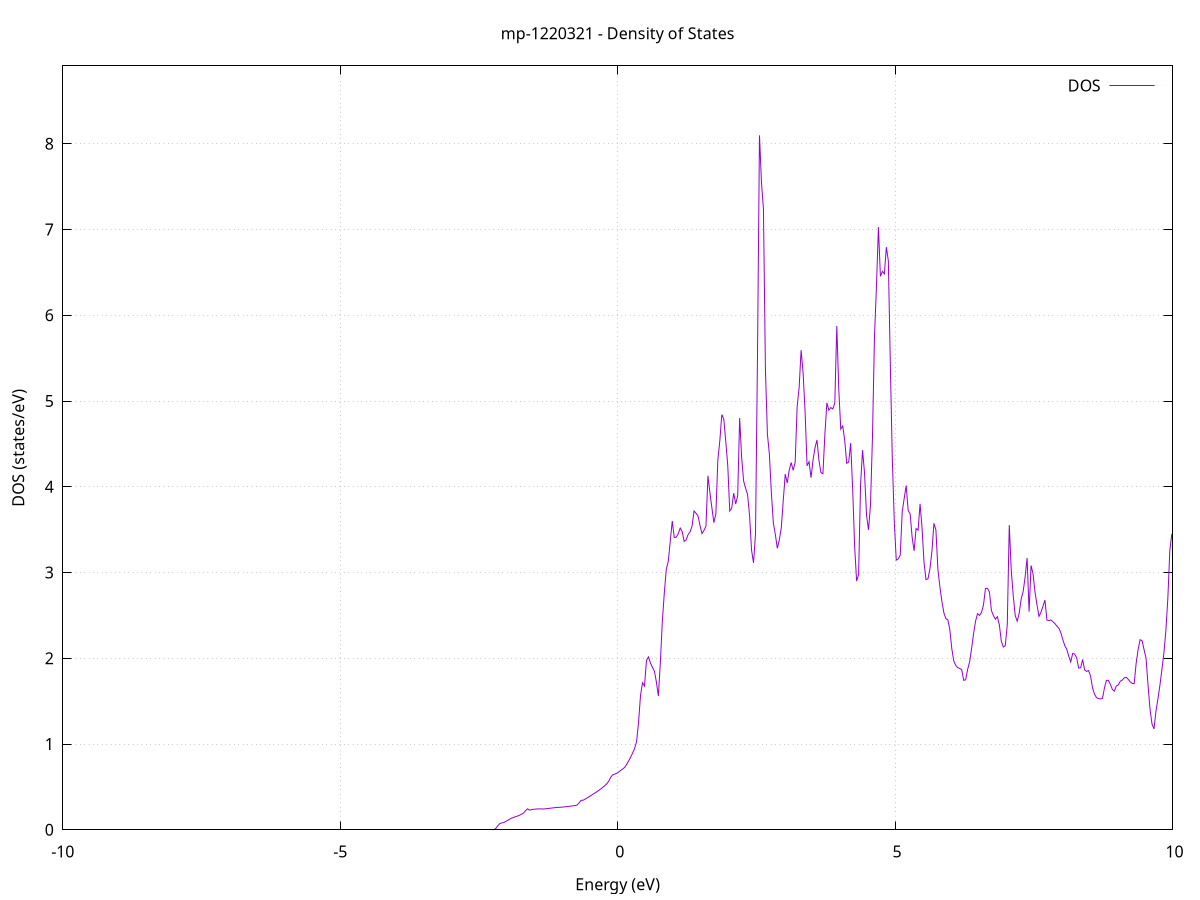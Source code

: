 set title 'mp-1220321 - Density of States'
set xlabel 'Energy (eV)'
set ylabel 'DOS (states/eV)'
set grid
set xrange [-10:10]
set yrange [0:8.909]
set xzeroaxis lt -1
set terminal png size 800,600
set output 'mp-1220321_dos_gnuplot.png'
plot '-' using 1:2 with lines title 'DOS'
-28.170300 0.000000
-28.134600 0.000000
-28.098900 0.000000
-28.063200 0.000000
-28.027400 0.000000
-27.991700 0.000000
-27.956000 0.000000
-27.920200 0.000000
-27.884500 0.000000
-27.848800 0.000000
-27.813100 0.000000
-27.777300 0.000000
-27.741600 0.000000
-27.705900 0.000000
-27.670100 0.000000
-27.634400 0.000000
-27.598700 0.000000
-27.563000 0.000000
-27.527200 0.000000
-27.491500 0.000000
-27.455800 0.000000
-27.420000 0.000000
-27.384300 0.000000
-27.348600 0.000000
-27.312900 0.000000
-27.277100 0.000000
-27.241400 0.000000
-27.205700 0.000000
-27.169900 0.000000
-27.134200 0.000000
-27.098500 0.000000
-27.062800 0.000000
-27.027000 0.000000
-26.991300 0.000000
-26.955600 0.000000
-26.919800 0.000000
-26.884100 0.000000
-26.848400 0.000000
-26.812700 0.000000
-26.776900 0.000000
-26.741200 0.000000
-26.705500 0.000000
-26.669700 0.000000
-26.634000 0.000000
-26.598300 0.000000
-26.562600 0.000000
-26.526800 0.000000
-26.491100 0.000000
-26.455400 0.000000
-26.419600 0.000000
-26.383900 0.000000
-26.348200 0.000000
-26.312500 0.000000
-26.276700 0.000000
-26.241000 0.000000
-26.205300 0.000000
-26.169500 0.000000
-26.133800 0.000000
-26.098100 0.000000
-26.062400 0.000000
-26.026600 0.000000
-25.990900 0.000000
-25.955200 0.000000
-25.919400 0.000000
-25.883700 0.000000
-25.848000 0.000000
-25.812300 0.000000
-25.776500 0.000000
-25.740800 0.000000
-25.705100 0.000000
-25.669300 0.000000
-25.633600 0.000000
-25.597900 0.000000
-25.562200 0.000000
-25.526400 0.000000
-25.490700 0.000000
-25.455000 0.000000
-25.419200 0.000000
-25.383500 0.000000
-25.347800 0.000000
-25.312100 0.000000
-25.276300 0.000000
-25.240600 0.000000
-25.204900 0.000000
-25.169100 0.000000
-25.133400 0.000000
-25.097700 0.000000
-25.062000 0.000000
-25.026200 0.000000
-24.990500 0.000000
-24.954800 0.000000
-24.919000 0.571800
-24.883300 2.633500
-24.847600 3.135700
-24.811900 3.144900
-24.776100 3.402400
-24.740400 3.920200
-24.704700 4.871800
-24.668900 4.534500
-24.633200 2.627200
-24.597500 2.233500
-24.561800 1.863200
-24.526000 1.438600
-24.490300 5.125300
-24.454600 5.892900
-24.418800 7.547200
-24.383100 0.724900
-24.347400 10.698100
-24.311700 13.531300
-24.275900 17.506000
-24.240200 2.683000
-24.204500 2.336800
-24.168700 2.382600
-24.133000 2.502300
-24.097300 2.794700
-24.061600 2.965200
-24.025800 3.243900
-23.990100 3.890000
-23.954400 4.368800
-23.918600 7.248500
-23.882900 5.357900
-23.847200 4.454200
-23.811500 3.904200
-23.775700 3.707100
-23.740000 3.334000
-23.704300 3.318000
-23.668500 2.998800
-23.632800 3.157400
-23.597100 0.000000
-23.561300 0.000000
-23.525600 0.000000
-23.489900 0.000000
-23.454200 0.000000
-23.418400 0.000000
-23.382700 0.000000
-23.347000 0.000000
-23.311200 0.000000
-23.275500 0.000000
-23.239800 0.000000
-23.204100 0.000000
-23.168300 0.000000
-23.132600 0.000000
-23.096900 0.000000
-23.061100 0.000000
-23.025400 0.000000
-22.989700 0.000000
-22.954000 0.000000
-22.918200 0.000000
-22.882500 0.000000
-22.846800 0.000000
-22.811000 0.000000
-22.775300 0.000000
-22.739600 0.000000
-22.703900 0.000000
-22.668100 0.000000
-22.632400 0.000000
-22.596700 0.000000
-22.560900 0.000000
-22.525200 0.000000
-22.489500 0.000000
-22.453800 0.000000
-22.418000 0.000000
-22.382300 0.000000
-22.346600 0.000000
-22.310800 0.000000
-22.275100 0.000000
-22.239400 0.000000
-22.203700 0.000000
-22.167900 0.000000
-22.132200 0.000000
-22.096500 0.000000
-22.060700 0.000000
-22.025000 0.000000
-21.989300 0.000000
-21.953600 0.000000
-21.917800 0.000000
-21.882100 0.000000
-21.846400 0.000000
-21.810600 0.000000
-21.774900 0.000000
-21.739200 0.000000
-21.703500 0.000000
-21.667700 0.000000
-21.632000 0.000000
-21.596300 0.000000
-21.560500 0.000000
-21.524800 0.000000
-21.489100 0.000000
-21.453400 0.000000
-21.417600 0.000000
-21.381900 0.000000
-21.346200 0.000000
-21.310400 0.000000
-21.274700 0.000000
-21.239000 0.000000
-21.203300 0.000000
-21.167500 0.000000
-21.131800 0.000000
-21.096100 0.000000
-21.060300 0.000000
-21.024600 0.000000
-20.988900 0.000000
-20.953200 0.000000
-20.917400 0.000000
-20.881700 0.000000
-20.846000 0.000000
-20.810200 0.000000
-20.774500 0.000000
-20.738800 0.000000
-20.703100 0.000000
-20.667300 0.000000
-20.631600 0.000000
-20.595900 0.000000
-20.560100 0.000000
-20.524400 0.000000
-20.488700 0.000000
-20.453000 0.000000
-20.417200 0.000000
-20.381500 0.000000
-20.345800 0.000000
-20.310000 0.000000
-20.274300 0.000000
-20.238600 0.000000
-20.202900 0.000000
-20.167100 0.000000
-20.131400 0.000000
-20.095700 0.000000
-20.059900 0.000000
-20.024200 0.000000
-19.988500 0.000000
-19.952800 0.000000
-19.917000 0.000000
-19.881300 0.000000
-19.845600 0.000000
-19.809800 0.000000
-19.774100 0.000000
-19.738400 0.000000
-19.702700 0.000000
-19.666900 0.000000
-19.631200 0.000000
-19.595500 0.000000
-19.559700 0.000000
-19.524000 0.000000
-19.488300 0.000000
-19.452600 0.000000
-19.416800 0.000000
-19.381100 0.000000
-19.345400 0.000000
-19.309600 0.000000
-19.273900 0.000000
-19.238200 0.000000
-19.202500 0.000000
-19.166700 0.000000
-19.131000 0.000000
-19.095300 0.000000
-19.059500 0.000000
-19.023800 0.000000
-18.988100 0.000000
-18.952400 0.000000
-18.916600 0.000000
-18.880900 0.000000
-18.845200 0.000000
-18.809400 0.000000
-18.773700 0.000000
-18.738000 0.000000
-18.702200 0.000000
-18.666500 0.000000
-18.630800 0.000000
-18.595100 0.000000
-18.559300 0.000000
-18.523600 0.000000
-18.487900 0.000000
-18.452100 0.000000
-18.416400 0.000000
-18.380700 0.000000
-18.345000 0.000000
-18.309200 0.000000
-18.273500 0.000000
-18.237800 0.000000
-18.202000 0.000000
-18.166300 0.000000
-18.130600 0.000000
-18.094900 0.000000
-18.059100 0.000000
-18.023400 0.000000
-17.987700 0.000000
-17.951900 0.000000
-17.916200 0.000000
-17.880500 0.000000
-17.844800 0.000000
-17.809000 0.000000
-17.773300 0.000000
-17.737600 0.000000
-17.701800 0.000000
-17.666100 0.000000
-17.630400 0.000000
-17.594700 0.000000
-17.558900 0.000000
-17.523200 0.000000
-17.487500 0.000000
-17.451700 0.000000
-17.416000 0.000000
-17.380300 0.000000
-17.344600 0.000000
-17.308800 0.000000
-17.273100 0.000000
-17.237400 0.000000
-17.201600 0.000000
-17.165900 0.000000
-17.130200 0.000000
-17.094500 0.000000
-17.058700 0.000000
-17.023000 0.000000
-16.987300 0.000000
-16.951500 0.000000
-16.915800 0.000000
-16.880100 0.000000
-16.844400 0.000000
-16.808600 0.000000
-16.772900 0.000000
-16.737200 0.000000
-16.701400 0.000000
-16.665700 0.000000
-16.630000 0.000000
-16.594300 0.000000
-16.558500 0.000000
-16.522800 0.000000
-16.487100 0.000000
-16.451300 0.000000
-16.415600 0.000000
-16.379900 0.000000
-16.344200 0.000000
-16.308400 0.000000
-16.272700 0.000000
-16.237000 0.000000
-16.201200 0.000000
-16.165500 0.000000
-16.129800 0.000000
-16.094100 0.000000
-16.058300 0.000000
-16.022600 0.000000
-15.986900 0.000000
-15.951100 0.000000
-15.915400 0.000000
-15.879700 0.000000
-15.844000 0.000000
-15.808200 0.000000
-15.772500 0.000000
-15.736800 0.000000
-15.701000 0.000000
-15.665300 0.000000
-15.629600 0.000000
-15.593900 0.000000
-15.558100 0.000000
-15.522400 0.000000
-15.486700 0.000000
-15.450900 0.000000
-15.415200 0.000000
-15.379500 0.000000
-15.343800 0.000000
-15.308000 0.000000
-15.272300 0.000000
-15.236600 0.000000
-15.200800 0.000000
-15.165100 0.000000
-15.129400 0.000000
-15.093700 0.000000
-15.057900 0.000000
-15.022200 0.000000
-14.986500 0.000000
-14.950700 0.000000
-14.915000 0.000000
-14.879300 0.000000
-14.843600 0.000000
-14.807800 0.000000
-14.772100 0.000000
-14.736400 0.000000
-14.700600 0.000000
-14.664900 0.000000
-14.629200 0.000000
-14.593500 0.000000
-14.557700 0.000000
-14.522000 0.000000
-14.486300 0.000000
-14.450500 0.000000
-14.414800 0.000000
-14.379100 0.000000
-14.343400 0.000000
-14.307600 0.000000
-14.271900 0.000000
-14.236200 0.000000
-14.200400 0.000000
-14.164700 0.000000
-14.129000 0.000000
-14.093300 0.000000
-14.057500 0.000000
-14.021800 0.000000
-13.986100 0.000000
-13.950300 0.000000
-13.914600 0.000000
-13.878900 0.000000
-13.843200 0.000000
-13.807400 0.000000
-13.771700 0.000000
-13.736000 0.000000
-13.700200 0.000000
-13.664500 0.000000
-13.628800 0.000000
-13.593000 0.000000
-13.557300 0.000000
-13.521600 0.000000
-13.485900 0.000000
-13.450100 0.000000
-13.414400 0.000000
-13.378700 0.000000
-13.342900 0.000000
-13.307200 0.000000
-13.271500 0.000000
-13.235800 0.000000
-13.200000 0.000000
-13.164300 0.000000
-13.128600 0.000000
-13.092800 0.000000
-13.057100 0.000000
-13.021400 0.000000
-12.985700 0.000000
-12.949900 0.000000
-12.914200 0.000000
-12.878500 0.000000
-12.842700 0.000000
-12.807000 0.000000
-12.771300 0.000000
-12.735600 0.000000
-12.699800 0.000000
-12.664100 0.000000
-12.628400 0.000000
-12.592600 0.000000
-12.556900 0.000000
-12.521200 0.000000
-12.485500 0.000000
-12.449700 0.000000
-12.414000 0.000000
-12.378300 0.000000
-12.342500 0.000000
-12.306800 0.000000
-12.271100 0.000000
-12.235400 0.000000
-12.199600 0.000000
-12.163900 0.000000
-12.128200 0.000000
-12.092400 0.000000
-12.056700 0.000000
-12.021000 0.000000
-11.985300 0.000000
-11.949500 0.000000
-11.913800 0.000000
-11.878100 0.000000
-11.842300 0.000000
-11.806600 0.000000
-11.770900 0.000000
-11.735200 0.000000
-11.699400 0.000000
-11.663700 0.000000
-11.628000 0.000000
-11.592200 0.000000
-11.556500 0.000000
-11.520800 0.000000
-11.485100 0.000000
-11.449300 0.000000
-11.413600 0.000000
-11.377900 0.000000
-11.342100 0.000000
-11.306400 0.000000
-11.270700 0.000000
-11.235000 0.000000
-11.199200 0.000000
-11.163500 0.000000
-11.127800 0.000000
-11.092000 0.000000
-11.056300 0.000000
-11.020600 0.000000
-10.984900 0.000000
-10.949100 0.000000
-10.913400 0.000000
-10.877700 0.000000
-10.841900 0.000000
-10.806200 0.000000
-10.770500 0.000000
-10.734800 0.000000
-10.699000 0.000000
-10.663300 0.000000
-10.627600 0.000000
-10.591800 0.000000
-10.556100 0.000000
-10.520400 0.000000
-10.484700 0.000000
-10.448900 0.000000
-10.413200 0.000000
-10.377500 0.000000
-10.341700 0.000000
-10.306000 0.000000
-10.270300 0.000000
-10.234600 0.000000
-10.198800 0.000000
-10.163100 0.000000
-10.127400 0.000000
-10.091600 0.000000
-10.055900 0.000000
-10.020200 0.000000
-9.984500 0.000000
-9.948700 0.000000
-9.913000 0.000000
-9.877300 0.000000
-9.841500 0.000000
-9.805800 0.000000
-9.770100 0.000000
-9.734400 0.000000
-9.698600 0.000000
-9.662900 0.000000
-9.627200 0.000000
-9.591400 0.000000
-9.555700 0.000000
-9.520000 0.000000
-9.484300 0.000000
-9.448500 0.000000
-9.412800 0.000000
-9.377100 0.000000
-9.341300 0.000000
-9.305600 0.000000
-9.269900 0.000000
-9.234200 0.000000
-9.198400 0.000000
-9.162700 0.000000
-9.127000 0.000000
-9.091200 0.000000
-9.055500 0.000000
-9.019800 0.000000
-8.984100 0.000000
-8.948300 0.000000
-8.912600 0.000000
-8.876900 0.000000
-8.841100 0.000000
-8.805400 0.000000
-8.769700 0.000000
-8.733900 0.000000
-8.698200 0.000000
-8.662500 0.000000
-8.626800 0.000000
-8.591000 0.000000
-8.555300 0.000000
-8.519600 0.000000
-8.483800 0.000000
-8.448100 0.000000
-8.412400 0.000000
-8.376700 0.000000
-8.340900 0.000000
-8.305200 0.000000
-8.269500 0.000000
-8.233700 0.000000
-8.198000 0.000000
-8.162300 0.000000
-8.126600 0.000000
-8.090800 0.000000
-8.055100 0.000000
-8.019400 0.000000
-7.983600 0.000000
-7.947900 0.000000
-7.912200 0.000000
-7.876500 0.000000
-7.840700 0.000000
-7.805000 0.000000
-7.769300 0.000000
-7.733500 0.000000
-7.697800 0.000000
-7.662100 0.000000
-7.626400 0.000000
-7.590600 0.000000
-7.554900 0.000000
-7.519200 0.000000
-7.483400 0.000000
-7.447700 0.000000
-7.412000 0.000000
-7.376300 0.000000
-7.340500 0.000000
-7.304800 0.000000
-7.269100 0.000000
-7.233300 0.000000
-7.197600 0.000000
-7.161900 0.000000
-7.126200 0.000000
-7.090400 0.000000
-7.054700 0.000000
-7.019000 0.000000
-6.983200 0.000000
-6.947500 0.000000
-6.911800 0.000000
-6.876100 0.000000
-6.840300 0.000000
-6.804600 0.000000
-6.768900 0.000000
-6.733100 0.000000
-6.697400 0.000000
-6.661700 0.000000
-6.626000 0.000000
-6.590200 0.000000
-6.554500 0.000000
-6.518800 0.000000
-6.483000 0.000000
-6.447300 0.000000
-6.411600 0.000000
-6.375900 0.000000
-6.340100 0.000000
-6.304400 0.000000
-6.268700 0.000000
-6.232900 0.000000
-6.197200 0.000000
-6.161500 0.000000
-6.125800 0.000000
-6.090000 0.000000
-6.054300 0.000000
-6.018600 0.000000
-5.982800 0.000000
-5.947100 0.000000
-5.911400 0.000000
-5.875700 0.000000
-5.839900 0.000000
-5.804200 0.000000
-5.768500 0.000000
-5.732700 0.000000
-5.697000 0.000000
-5.661300 0.000000
-5.625600 0.000000
-5.589800 0.000000
-5.554100 0.000000
-5.518400 0.000000
-5.482600 0.000000
-5.446900 0.000000
-5.411200 0.000000
-5.375500 0.000000
-5.339700 0.000000
-5.304000 0.000000
-5.268300 0.000000
-5.232500 0.000000
-5.196800 0.000000
-5.161100 0.000000
-5.125400 0.000000
-5.089600 0.000000
-5.053900 0.000000
-5.018200 0.000000
-4.982400 0.000000
-4.946700 0.000000
-4.911000 0.000000
-4.875300 0.000000
-4.839500 0.000000
-4.803800 0.000000
-4.768100 0.000000
-4.732300 0.000000
-4.696600 0.000000
-4.660900 0.000000
-4.625200 0.000000
-4.589400 0.000000
-4.553700 0.000000
-4.518000 0.000000
-4.482200 0.000000
-4.446500 0.000000
-4.410800 0.000000
-4.375100 0.000000
-4.339300 0.000000
-4.303600 0.000000
-4.267900 0.000000
-4.232100 0.000000
-4.196400 0.000000
-4.160700 0.000000
-4.125000 0.000000
-4.089200 0.000000
-4.053500 0.000000
-4.017800 0.000000
-3.982000 0.000000
-3.946300 0.000000
-3.910600 0.000000
-3.874800 0.000000
-3.839100 0.000000
-3.803400 0.000000
-3.767700 0.000000
-3.731900 0.000000
-3.696200 0.000000
-3.660500 0.000000
-3.624700 0.000000
-3.589000 0.000000
-3.553300 0.000000
-3.517600 0.000000
-3.481800 0.000000
-3.446100 0.000000
-3.410400 0.000000
-3.374600 0.000000
-3.338900 0.000000
-3.303200 0.000000
-3.267500 0.000000
-3.231700 0.000000
-3.196000 0.000000
-3.160300 0.000000
-3.124500 0.000000
-3.088800 0.000000
-3.053100 0.000000
-3.017400 0.000000
-2.981600 0.000000
-2.945900 0.000000
-2.910200 0.000000
-2.874400 0.000000
-2.838700 0.000000
-2.803000 0.000000
-2.767300 0.000000
-2.731500 0.000000
-2.695800 0.000000
-2.660100 0.000000
-2.624300 0.000000
-2.588600 0.000000
-2.552900 0.000000
-2.517200 0.000000
-2.481400 0.000000
-2.445700 0.000000
-2.410000 0.000000
-2.374200 0.000000
-2.338500 0.000000
-2.302800 0.000000
-2.267100 0.000000
-2.231300 0.001300
-2.195600 0.015800
-2.159900 0.046000
-2.124100 0.072700
-2.088400 0.080100
-2.052700 0.084200
-2.017000 0.096700
-1.981200 0.109800
-1.945500 0.123400
-1.909800 0.136000
-1.874000 0.145300
-1.838300 0.152800
-1.802600 0.160800
-1.766900 0.170400
-1.731100 0.181000
-1.695400 0.196000
-1.659700 0.223000
-1.623900 0.244800
-1.588200 0.229600
-1.552500 0.235100
-1.516800 0.238800
-1.481000 0.240900
-1.445300 0.243000
-1.409600 0.244000
-1.373800 0.242700
-1.338100 0.242200
-1.302400 0.244400
-1.266700 0.247300
-1.230900 0.250200
-1.195200 0.253000
-1.159500 0.255700
-1.123700 0.258500
-1.088000 0.261100
-1.052300 0.261600
-1.016600 0.263700
-0.980800 0.265400
-0.945100 0.267500
-0.909400 0.270100
-0.873600 0.273200
-0.837900 0.276400
-0.802200 0.279600
-0.766500 0.282700
-0.730700 0.288400
-0.695000 0.313400
-0.659300 0.343200
-0.623500 0.344100
-0.587800 0.356600
-0.552100 0.370400
-0.516400 0.384700
-0.480600 0.399700
-0.444900 0.415200
-0.409200 0.429200
-0.373400 0.444000
-0.337700 0.460000
-0.302000 0.477700
-0.266300 0.496000
-0.230500 0.515000
-0.194800 0.536700
-0.159100 0.569400
-0.123300 0.613900
-0.087600 0.641600
-0.051900 0.649500
-0.016200 0.658200
0.019600 0.675300
0.055300 0.692400
0.091000 0.709600
0.126800 0.727200
0.162500 0.764000
0.198200 0.802000
0.233900 0.847000
0.269700 0.894800
0.305400 0.947800
0.341100 1.027600
0.376900 1.253900
0.412600 1.569400
0.448300 1.714100
0.484000 1.677500
0.519800 1.976300
0.555500 2.015900
0.591200 1.945400
0.627000 1.893500
0.662700 1.849300
0.698400 1.722900
0.734100 1.561000
0.769900 1.953400
0.805600 2.432300
0.841300 2.764600
0.877100 3.040100
0.912800 3.131300
0.948500 3.367800
0.984300 3.600900
1.020000 3.409300
1.055700 3.412000
1.091400 3.452600
1.127200 3.518100
1.162900 3.478600
1.198600 3.363000
1.234400 3.380700
1.270100 3.443300
1.305800 3.475200
1.341500 3.543000
1.377300 3.718300
1.413000 3.690400
1.448700 3.660300
1.484500 3.548700
1.520200 3.454500
1.555900 3.492600
1.591600 3.540200
1.627400 4.128800
1.663100 3.931000
1.698800 3.753200
1.734600 3.581800
1.770300 3.686100
1.806000 4.315200
1.841700 4.537200
1.877500 4.842400
1.913200 4.789500
1.948900 4.526900
1.984700 4.246400
2.020400 3.717100
2.056100 3.752100
2.091800 3.926300
2.127600 3.799200
2.163300 3.895500
2.199000 4.801400
2.234800 4.341900
2.270500 4.067700
2.306200 3.983200
2.341900 3.907800
2.377700 3.663800
2.413400 3.261800
2.449100 3.112900
2.484900 3.454600
2.520600 5.540300
2.556300 8.099000
2.592000 7.549600
2.627800 7.236000
2.663500 5.365500
2.699200 4.614900
2.735000 4.378400
2.770700 3.928700
2.806400 3.577100
2.842100 3.444400
2.877900 3.282100
2.913600 3.379500
2.949300 3.521500
2.985100 3.842500
3.020800 4.147600
3.056500 4.043500
3.092200 4.195300
3.128000 4.283200
3.163700 4.191800
3.199400 4.284900
3.235200 4.934100
3.270900 5.157500
3.306600 5.593800
3.342300 5.330300
3.378100 4.879800
3.413800 4.245300
3.449500 4.292400
3.485300 4.106700
3.521000 4.310800
3.556700 4.454200
3.592400 4.547000
3.628200 4.306000
3.663900 4.166300
3.699600 4.152200
3.735400 4.615300
3.771100 4.979400
3.806800 4.893000
3.842500 4.923600
3.878300 4.907900
3.914000 4.978800
3.949700 5.875100
3.985500 5.132800
4.021200 4.673000
4.056900 4.710000
4.092600 4.540200
4.128400 4.274000
4.164100 4.288400
4.199800 4.509300
4.235600 3.976200
4.271300 3.303000
4.307000 2.900900
4.342700 2.979000
4.378500 4.032900
4.414200 4.427000
4.449900 4.157300
4.485700 3.667800
4.521400 3.497300
4.557100 3.789000
4.592800 4.585200
4.628600 5.747000
4.664300 6.334000
4.700000 7.028500
4.735800 6.454100
4.771500 6.512300
4.807200 6.483000
4.842900 6.795300
4.878700 6.635900
4.914400 5.429500
4.950100 4.328400
4.985900 3.593400
5.021600 3.144600
5.057300 3.160000
5.093000 3.201800
5.128800 3.709200
5.164500 3.865200
5.200200 4.015100
5.236000 3.723600
5.271700 3.683900
5.307400 3.411900
5.343100 3.252200
5.378900 3.513700
5.414600 3.494600
5.450300 3.801500
5.486100 3.521800
5.521800 3.117900
5.557500 2.917300
5.593200 2.927200
5.629000 3.045500
5.664700 3.251300
5.700400 3.574300
5.736200 3.496700
5.771900 3.036700
5.807600 2.835000
5.843400 2.666100
5.879100 2.531700
5.914800 2.462200
5.950500 2.450500
5.986300 2.337000
6.022000 2.114700
6.057700 1.968900
6.093500 1.917600
6.129200 1.891100
6.164900 1.881700
6.200600 1.868300
6.236400 1.743500
6.272100 1.748600
6.307800 1.869600
6.343600 1.959400
6.379300 2.114800
6.415000 2.287500
6.450700 2.431600
6.486500 2.521400
6.522200 2.499800
6.557900 2.534900
6.593700 2.622300
6.629400 2.815700
6.665100 2.815100
6.700800 2.773200
6.736600 2.556300
6.772300 2.498000
6.808000 2.456600
6.843800 2.485300
6.879500 2.390200
6.915200 2.197600
6.950900 2.131300
6.986700 2.148700
7.022400 2.396100
7.058100 3.552900
7.093900 3.026100
7.129600 2.731700
7.165300 2.499200
7.201000 2.432400
7.236800 2.523100
7.272500 2.691400
7.308200 2.778300
7.344000 2.948400
7.379700 3.169200
7.415400 2.543400
7.451100 3.082400
7.486900 2.983600
7.522600 2.767100
7.558300 2.621200
7.594100 2.488400
7.629800 2.537700
7.665500 2.606500
7.701200 2.679000
7.737000 2.445300
7.772700 2.439000
7.808400 2.447700
7.844200 2.426800
7.879900 2.405300
7.915600 2.376400
7.951300 2.351000
7.987100 2.299500
8.022800 2.218300
8.058500 2.148200
8.094300 2.105700
8.130000 2.024800
8.165700 1.957000
8.201400 2.057200
8.237200 2.047600
8.272900 2.006800
8.308600 1.886500
8.344400 1.889200
8.380100 1.986400
8.415800 1.865700
8.451500 1.846900
8.487300 1.857200
8.523000 1.792700
8.558700 1.654900
8.594500 1.581400
8.630200 1.541600
8.665900 1.530100
8.701600 1.526200
8.737400 1.530500
8.773100 1.652300
8.808800 1.742600
8.844600 1.741900
8.880300 1.696900
8.916000 1.637400
8.951700 1.616600
8.987500 1.677400
9.023200 1.689600
9.058900 1.732600
9.094700 1.746000
9.130400 1.771800
9.166100 1.778300
9.201800 1.754900
9.237600 1.725300
9.273300 1.706800
9.309000 1.702900
9.344800 1.941300
9.380500 2.102300
9.416200 2.216700
9.451900 2.204000
9.487700 2.100600
9.523400 2.000100
9.559100 1.686000
9.594900 1.406700
9.630600 1.233900
9.666300 1.176000
9.702000 1.382400
9.737800 1.528800
9.773500 1.686900
9.809200 1.867300
9.845000 2.063400
9.880700 2.324400
9.916400 2.703500
9.952100 3.261200
9.987900 3.450700
10.023600 3.294100
10.059300 2.854800
10.095100 2.365700
10.130800 2.058500
10.166500 1.692400
10.202200 1.404200
10.238000 1.370600
10.273700 1.358100
10.309400 1.341400
10.345200 1.323400
10.380900 1.293400
10.416600 1.265800
10.452300 1.250300
10.488100 1.244300
10.523800 1.245000
10.559500 1.235000
10.595300 1.224700
10.631000 1.226500
10.666700 1.241600
10.702400 1.260400
10.738200 1.269500
10.773900 1.280900
10.809600 1.391200
10.845400 1.375500
10.881100 1.264900
10.916800 1.115100
10.952600 1.032600
10.988300 0.971300
11.024000 0.968600
11.059700 0.968900
11.095500 0.965200
11.131200 0.962200
11.166900 0.958200
11.202700 0.986700
11.238400 0.986100
11.274100 1.001100
11.309800 1.027300
11.345600 1.057300
11.381300 1.095000
11.417000 1.138800
11.452800 1.321200
11.488500 1.412500
11.524200 1.526000
11.559900 1.596600
11.595700 1.649700
11.631400 1.745200
11.667100 1.815900
11.702900 1.840700
11.738600 1.801800
11.774300 1.700800
11.810000 1.691000
11.845800 1.381100
11.881500 1.262600
11.917200 1.203100
11.953000 1.181800
11.988700 1.174500
12.024400 1.146400
12.060100 1.439400
12.095900 1.301600
12.131600 1.292200
12.167300 1.254900
12.203100 1.165800
12.238800 1.118600
12.274500 1.085900
12.310200 1.097300
12.346000 1.057300
12.381700 1.009800
12.417400 0.955300
12.453200 0.898900
12.488900 0.839300
12.524600 0.797700
12.560300 0.785500
12.596100 0.788500
12.631800 0.777400
12.667500 0.775900
12.703300 0.796200
12.739000 0.834900
12.774700 0.883100
12.810400 0.938700
12.846200 1.022300
12.881900 1.104900
12.917600 1.181200
12.953400 1.266400
12.989100 1.287600
13.024800 1.270700
13.060500 1.240700
13.096300 1.196800
13.132000 1.146700
13.167700 1.100100
13.203500 1.049900
13.239200 1.000000
13.274900 0.935200
13.310600 0.873600
13.346400 0.809200
13.382100 0.747700
13.417800 0.697000
13.453600 0.665400
13.489300 0.688500
13.525000 0.667100
13.560700 0.680600
13.596500 0.706400
13.632200 0.731100
13.667900 0.763500
13.703700 0.812900
13.739400 0.786600
13.775100 0.796000
13.810800 0.826200
13.846600 0.879900
13.882300 0.925300
13.918000 0.984600
13.953800 1.110900
13.989500 1.193600
14.025200 1.372100
14.060900 2.437200
14.096700 1.452000
14.132400 1.436000
14.168100 1.248500
14.203900 1.175800
14.239600 1.093300
14.275300 1.036800
14.311000 0.996000
14.346800 0.916100
14.382500 0.849100
14.418200 0.800400
14.454000 0.770300
14.489700 0.747600
14.525400 0.730100
14.561100 0.721700
14.596900 0.717800
14.632600 0.716600
14.668300 0.716400
14.704100 0.717400
14.739800 0.725400
14.775500 0.743700
14.811200 0.772800
14.847000 0.796400
14.882700 0.819700
14.918400 0.846500
14.954200 0.864000
14.989900 0.886400
15.025600 0.930700
15.061300 1.022300
15.097100 1.101900
15.132800 1.172200
15.168500 1.226800
15.204300 1.240800
15.240000 1.233000
15.275700 1.226400
15.311400 1.230100
15.347200 1.254200
15.382900 1.270400
15.418600 1.276200
15.454400 1.266300
15.490100 1.255000
15.525800 1.202000
15.561500 1.137100
15.597300 1.095200
15.633000 1.065400
15.668700 1.042400
15.704500 1.024300
15.740200 1.012100
15.775900 1.016900
15.811700 1.035100
15.847400 1.040800
15.883100 0.996200
15.918800 0.943400
15.954600 0.899600
15.990300 0.863800
16.026000 0.837100
16.061800 0.817100
16.097500 0.860600
16.133200 0.747100
16.168900 0.753100
16.204700 0.758700
16.240400 0.752500
16.276100 0.751600
16.311900 0.756800
16.347600 0.764700
16.383300 0.772300
16.419000 0.778000
16.454800 0.782900
16.490500 0.790500
16.526200 0.800800
16.562000 0.815000
16.597700 0.834000
16.633400 0.861500
16.669100 0.916900
16.704900 0.948900
16.740600 0.922700
16.776300 0.903000
16.812100 0.902700
16.847800 0.905500
16.883500 0.906000
16.919200 0.904600
16.955000 0.924800
16.990700 0.910200
17.026400 0.914600
17.062200 0.909500
17.097900 0.907600
17.133600 0.906700
17.169300 0.913900
17.205100 0.922300
17.240800 0.928900
17.276500 0.933300
17.312300 0.933700
17.348000 0.941800
17.383700 0.952500
17.419400 0.947400
17.455200 0.941400
17.490900 0.965700
17.526600 1.005700
17.562400 0.990400
17.598100 1.000200
17.633800 1.021100
17.669500 1.046500
17.705300 1.117800
17.741000 1.162000
17.776700 1.184900
17.812500 1.188000
17.848200 1.170000
17.883900 1.162200
17.919600 1.168500
17.955400 1.171200
17.991100 1.174400
18.026800 1.179000
18.062600 1.185800
18.098300 1.193700
18.134000 1.178100
18.169700 1.146200
18.205500 1.090700
18.241200 1.073300
18.276900 1.066700
18.312700 1.073500
18.348400 1.088800
18.384100 1.117200
18.419800 1.198000
18.455600 1.244800
18.491300 1.292400
18.527000 1.326700
18.562800 1.345700
18.598500 1.364900
18.634200 1.387600
18.669900 1.403200
18.705700 1.445100
18.741400 1.586200
18.777100 1.526600
18.812900 1.502400
18.848600 1.500900
18.884300 1.508000
18.920000 1.527300
18.955800 1.573900
18.991500 1.640000
19.027200 1.704200
19.063000 1.736500
19.098700 1.721400
19.134400 1.732200
19.170100 1.739100
19.205900 1.750200
19.241600 1.741600
19.277300 1.739500
19.313100 1.739600
19.348800 1.728900
19.384500 1.716000
19.420200 1.695600
19.456000 1.664600
19.491700 1.637100
19.527400 1.609600
19.563200 1.658100
19.598900 1.645800
19.634600 1.629500
19.670300 1.618800
19.706100 1.608600
19.741800 1.595000
19.777500 1.580800
19.813300 1.570200
19.849000 1.517600
19.884700 1.478800
19.920400 1.464800
19.956200 1.453400
19.991900 1.437500
20.027600 1.417900
20.063400 1.412500
20.099100 1.413100
20.134800 1.417400
20.170500 1.421400
20.206300 1.439600
20.242000 1.491000
20.277700 1.522800
20.313500 1.554300
20.349200 1.587600
20.384900 1.609400
20.420600 1.627300
20.456400 1.640200
20.492100 1.640000
20.527800 1.628100
20.563600 1.585200
20.599300 1.585900
20.635000 1.519100
20.670800 1.501900
20.706500 1.481900
20.742200 1.450100
20.777900 1.431400
20.813700 1.419800
20.849400 1.412800
20.885100 1.404500
20.920900 1.399800
20.956600 1.410300
20.992300 1.456800
21.028000 1.539900
21.063800 1.647200
21.099500 1.694900
21.135200 1.787800
21.171000 1.986200
21.206700 2.174600
21.242400 2.271800
21.278100 2.346400
21.313900 2.412400
21.349600 2.475600
21.385300 2.662500
21.421100 2.628000
21.456800 2.597400
21.492500 2.549600
21.528200 2.535800
21.564000 2.519000
21.599700 2.619800
21.635400 2.525800
21.671200 2.465700
21.706900 2.399900
21.742600 2.374300
21.778300 2.330200
21.814100 2.239600
21.849800 2.178500
21.885500 2.140400
21.921300 2.119700
21.957000 2.118300
21.992700 2.125600
22.028400 2.140100
22.064200 2.115100
22.099900 2.108400
22.135600 2.117400
22.171400 2.178100
22.207100 2.129700
22.242800 2.107100
22.278500 2.105000
22.314300 2.115400
22.350000 2.131700
22.385700 2.080400
22.421500 2.078100
22.457200 2.138500
22.492900 2.187300
22.528600 2.153300
22.564400 2.150400
22.600100 2.161400
22.635800 2.195000
22.671600 2.216600
22.707300 2.236300
22.743000 2.231200
22.778700 2.207500
22.814500 2.200400
22.850200 2.154400
22.885900 2.086000
22.921700 2.060600
22.957400 2.038400
22.993100 2.038400
23.028800 2.057600
23.064600 2.075900
23.100300 2.140400
23.136000 2.290100
23.171800 2.282900
23.207500 2.264300
23.243200 2.234100
23.278900 2.138900
23.314700 2.065700
23.350400 2.053400
23.386100 2.094000
23.421900 2.164400
23.457600 2.275600
23.493300 2.348600
23.529000 2.373700
23.564800 2.413000
23.600500 2.311400
23.636200 2.124500
23.672000 2.062100
23.707700 1.957400
23.743400 2.212000
23.779100 1.920100
23.814900 1.832500
23.850600 1.800900
23.886300 1.783400
23.922100 1.778400
23.957800 1.793400
23.993500 1.815000
24.029200 1.839800
24.065000 1.857700
24.100700 1.867300
24.136400 1.865200
24.172200 1.839700
24.207900 1.776400
24.243600 1.695800
24.279300 1.614400
24.315100 1.537000
24.350800 1.461000
24.386500 1.432800
24.422300 1.401000
24.458000 1.369300
24.493700 1.339200
24.529400 1.311500
24.565200 1.535100
24.600900 1.213600
24.636600 1.180900
24.672400 1.283700
24.708100 1.241000
24.743800 1.156900
24.779500 1.084500
24.815300 1.020000
24.851000 1.001700
24.886700 0.989900
24.922500 0.980600
24.958200 0.980100
24.993900 0.991000
25.029600 1.014800
25.065400 1.036600
25.101100 1.065900
25.136800 1.143200
25.172600 1.222000
25.208300 1.182800
25.244000 1.084800
25.279700 1.078300
25.315500 1.100100
25.351200 1.135200
25.386900 1.177200
25.422700 1.236700
25.458400 1.357900
25.494100 1.506500
25.529900 1.652600
25.565600 1.755900
25.601300 1.764200
25.637000 1.755400
25.672800 1.757600
25.708500 1.797200
25.744200 1.855900
25.780000 1.901900
25.815700 1.938900
25.851400 1.948200
25.887100 2.009500
25.922900 2.031500
25.958600 2.059300
25.994300 2.092100
26.030100 2.116300
26.065800 2.105800
26.101500 2.080700
26.137200 2.121300
26.173000 2.173800
26.208700 2.194500
26.244400 2.166700
26.280200 2.205800
26.315900 2.191300
26.351600 2.182500
26.387300 2.180300
26.423100 2.206900
26.458800 2.292100
26.494500 2.307200
26.530300 2.302900
26.566000 2.253000
26.601700 2.264700
26.637400 2.319000
26.673200 2.288400
26.708900 2.308800
26.744600 2.311500
26.780400 2.281100
26.816100 2.235200
26.851800 2.148600
26.887500 1.998600
26.923300 1.890000
26.959000 1.820100
26.994700 1.791400
27.030500 1.788500
27.066200 1.812000
27.101900 1.873800
27.137600 2.016800
27.173400 2.127600
27.209100 2.188000
27.244800 2.212500
27.280600 2.269700
27.316300 2.252400
27.352000 2.289800
27.387700 2.265100
27.423500 2.286600
27.459200 2.249000
27.494900 2.225000
27.530700 2.185000
27.566400 2.175900
27.602100 2.161500
27.637800 2.146200
27.673600 2.140600
27.709300 2.143400
27.745000 2.149700
27.780800 2.154300
27.816500 2.132000
27.852200 2.114200
27.887900 2.102000
27.923700 2.090500
27.959400 2.081600
27.995100 2.080100
28.030900 2.038400
28.066600 1.970500
28.102300 1.886700
28.138000 1.761400
28.173800 1.712500
28.209500 1.692300
28.245200 1.707800
28.281000 1.720300
28.316700 1.634100
28.352400 1.579500
28.388100 1.514400
28.423900 1.456700
28.459600 1.417700
28.495300 1.391500
28.531100 1.356200
28.566800 1.293200
28.602500 1.213900
28.638200 1.138200
28.674000 1.064200
28.709700 0.989800
28.745400 0.920300
28.781200 0.860400
28.816900 0.840900
28.852600 0.821400
28.888300 0.811200
28.924100 0.810700
28.959800 0.810400
28.995500 0.819700
29.031300 0.853600
29.067000 0.915600
29.102700 0.989200
29.138400 1.061400
29.174200 1.124700
29.209900 1.171800
29.245600 1.236400
29.281400 1.323000
29.317100 1.398600
29.352800 1.443400
29.388500 1.548800
29.424300 1.479400
29.460000 1.504100
29.495700 1.592600
29.531500 1.759600
29.567200 2.094400
29.602900 1.656800
29.638600 1.440800
29.674400 1.402100
29.710100 1.394000
29.745800 1.386100
29.781600 1.292200
29.817300 1.208600
29.853000 1.162500
29.888700 1.145200
29.924500 1.146100
29.960200 1.138900
29.995900 1.126200
30.031700 1.133000
30.067400 1.160500
30.103100 1.191900
30.138800 1.226700
30.174600 1.264100
30.210300 1.298600
30.246000 1.379900
30.281800 1.469000
30.317500 1.529600
30.353200 1.593400
30.389000 1.503000
30.424700 1.513000
30.460400 1.515900
30.496100 1.501000
30.531900 1.481500
30.567600 1.477100
30.603300 1.492600
30.639100 1.529800
30.674800 1.554200
30.710500 1.546100
30.746200 1.514800
30.782000 1.477800
30.817700 1.437000
30.853400 1.412300
30.889200 1.404400
30.924900 1.406700
30.960600 1.417300
30.996300 1.451700
31.032100 1.522100
31.067800 1.532400
31.103500 1.547200
31.139300 1.553600
31.175000 1.549900
31.210700 1.570600
31.246400 1.575400
31.282200 1.552300
31.317900 1.612800
31.353600 1.675300
31.389400 1.693900
31.425100 1.687300
31.460800 1.695200
31.496500 1.721900
31.532300 1.751300
31.568000 1.762900
31.603700 1.871600
31.639500 2.064300
31.675200 1.988400
31.710900 1.918700
31.746600 1.865600
31.782400 1.856000
31.818100 1.846600
31.853800 1.798100
31.889600 1.757900
31.925300 1.745100
31.961000 1.746800
31.996700 1.760300
32.032500 1.766600
32.068200 1.788000
32.103900 1.818300
32.139700 1.823100
32.175400 1.796900
32.211100 1.752500
32.246800 1.727600
32.282600 1.706100
32.318300 1.698600
32.354000 1.705400
32.389800 1.757000
32.425500 1.878800
32.461200 1.959400
32.496900 2.031800
32.532700 2.097300
32.568400 2.070100
32.604100 2.050600
32.639900 2.051900
32.675600 2.093700
32.711300 2.095300
32.747000 2.114800
32.782800 2.108600
32.818500 2.099700
32.854200 2.080100
32.890000 2.052200
32.925700 2.310900
32.961400 2.186900
32.997100 2.239100
33.032900 2.243700
33.068600 2.270200
33.104300 2.305300
33.140100 2.326100
33.175800 2.355900
33.211500 2.331000
33.247200 2.370100
33.283000 2.385000
33.318700 2.428100
33.354400 2.416900
33.390200 2.457500
33.425900 2.485400
33.461600 2.378900
33.497300 2.358800
33.533100 2.187900
33.568800 2.062700
33.604500 1.919300
33.640300 1.893400
33.676000 1.937400
33.711700 2.068500
33.747400 2.241100
33.783200 2.412300
33.818900 2.561600
33.854600 2.591900
33.890400 2.703200
33.926100 2.850700
33.961800 2.939800
33.997500 2.999500
34.033300 3.022800
34.069000 3.013100
34.104700 2.906400
34.140500 2.759500
34.176200 2.824200
34.211900 2.923600
34.247600 3.070000
34.283400 3.096500
34.319100 3.092400
34.354800 3.207400
34.390600 3.261600
34.426300 3.151600
34.462000 3.075700
34.497700 3.124100
34.533500 3.171000
34.569200 3.217300
34.604900 3.236400
34.640700 3.258500
34.676400 3.258900
34.712100 3.232000
34.747800 3.090100
34.783600 3.031300
34.819300 3.120200
34.855000 3.120400
34.890800 3.126900
34.926500 3.129600
34.962200 3.099200
34.997900 3.046400
35.033700 3.003300
35.069400 2.981500
35.105100 2.988900
35.140900 2.976900
35.176600 2.959400
35.212300 2.980700
35.248100 2.854000
35.283800 2.830900
35.319500 2.815800
35.355200 2.769800
35.391000 2.659100
35.426700 2.576800
35.462400 2.481300
35.498200 2.403400
35.533900 2.375700
35.569600 2.344000
35.605300 2.356400
35.641100 2.374600
35.676800 2.389700
35.712500 2.482400
35.748300 2.470300
35.784000 2.504200
35.819700 2.461500
35.855400 2.376900
35.891200 2.320600
35.926900 2.306300
35.962600 2.266300
35.998400 2.239200
36.034100 2.235400
36.069800 2.235900
36.105500 2.247700
36.141300 2.297600
36.177000 2.167900
36.212700 2.045400
36.248500 1.997100
36.284200 1.935100
36.319900 1.906700
36.355600 1.899100
36.391400 1.901300
36.427100 1.907100
36.462800 1.933100
36.498600 1.960900
36.534300 1.993700
36.570000 2.010600
36.605700 2.040600
36.641500 2.085000
36.677200 2.128400
36.712900 2.171000
36.748700 2.174200
36.784400 2.181000
36.820100 2.211500
36.855800 2.238300
36.891600 2.243800
36.927300 2.245600
36.963000 2.234300
36.998800 2.222200
37.034500 2.210400
37.070200 2.207400
37.105900 2.202500
37.141700 2.155500
37.177400 2.118500
37.213100 2.104600
37.248900 2.081600
37.284600 2.053400
37.320300 2.033100
37.356000 2.005500
37.391800 2.034300
37.427500 2.071400
37.463200 2.063200
37.499000 2.027500
37.534700 1.981500
37.570400 1.966900
37.606100 1.987000
37.641900 1.974600
37.677600 1.954600
37.713300 1.968900
37.749100 1.973100
37.784800 2.006700
37.820500 2.004300
37.856200 2.035500
37.892000 2.068500
37.927700 2.082000
37.963400 2.018600
37.999200 2.025300
38.034900 2.042400
38.070600 2.041700
38.106300 2.030400
38.142100 2.052500
38.177800 2.098800
38.213500 2.178400
38.249300 2.232700
38.285000 2.328900
38.320700 2.397100
38.356400 2.465000
38.392200 2.523000
38.427900 2.581100
38.463600 2.631300
38.499400 2.674300
38.535100 2.708700
38.570800 2.795300
38.606500 2.884300
38.642300 2.932400
38.678000 2.991200
38.713700 3.051300
38.749500 3.173200
38.785200 3.335000
38.820900 3.509200
38.856600 3.612100
38.892400 3.764000
38.928100 3.810200
38.963800 3.701400
38.999600 3.733500
39.035300 3.872900
39.071000 4.433800
39.106700 4.684100
39.142500 5.231100
39.178200 6.187700
39.213900 8.628800
39.249700 13.650600
39.285400 23.845700
39.321100 26.982600
39.356800 28.049800
39.392600 25.958300
39.428300 29.804800
39.464000 13.605100
39.499800 10.436600
39.535500 10.512700
39.571200 7.357800
39.606900 6.042800
39.642700 4.820000
39.678400 2.264900
39.714100 0.943700
39.749900 0.369700
39.785600 0.117800
39.821300 0.044500
39.857000 0.022300
39.892800 0.010500
39.928500 0.005600
39.964200 0.002500
40.000000 0.000700
40.035700 0.000000
40.071400 0.000000
40.107100 0.000000
40.142900 0.000000
40.178600 0.000000
40.214300 0.000000
40.250100 0.000000
40.285800 0.000000
40.321500 0.000000
40.357300 0.000000
40.393000 0.000000
40.428700 0.000000
40.464400 0.000000
40.500200 0.000000
40.535900 0.000000
40.571600 0.000000
40.607400 0.000000
40.643100 0.000000
40.678800 0.000000
40.714500 0.000000
40.750300 0.000000
40.786000 0.000000
40.821700 0.000000
40.857500 0.000000
40.893200 0.000000
40.928900 0.000000
40.964600 0.000000
41.000400 0.000000
41.036100 0.000000
41.071800 0.000000
41.107600 0.000000
41.143300 0.000000
41.179000 0.000000
41.214700 0.000000
41.250500 0.000000
41.286200 0.000000
41.321900 0.000000
41.357700 0.000000
41.393400 0.000000
41.429100 0.000000
41.464800 0.000000
41.500600 0.000000
41.536300 0.000000
41.572000 0.000000
41.607800 0.000000
41.643500 0.000000
41.679200 0.000000
41.714900 0.000000
41.750700 0.000000
41.786400 0.000000
41.822100 0.000000
41.857900 0.000000
41.893600 0.000000
41.929300 0.000000
41.965000 0.000000
42.000800 0.000000
42.036500 0.000000
42.072200 0.000000
42.108000 0.000000
42.143700 0.000000
42.179400 0.000000
42.215100 0.000000
42.250900 0.000000
42.286600 0.000000
42.322300 0.000000
42.358100 0.000000
42.393800 0.000000
42.429500 0.000000
42.465200 0.000000
42.501000 0.000000
42.536700 0.000000
42.572400 0.000000
42.608200 0.000000
42.643900 0.000000
42.679600 0.000000
42.715300 0.000000
42.751100 0.000000
42.786800 0.000000
42.822500 0.000000
42.858300 0.000000
42.894000 0.000000
42.929700 0.000000
42.965400 0.000000
43.001200 0.000000
43.036900 0.000000
43.072600 0.000000
43.108400 0.000000
43.144100 0.000000
43.179800 0.000000
43.215500 0.000000
43.251300 0.000000
43.287000 0.000000
e
